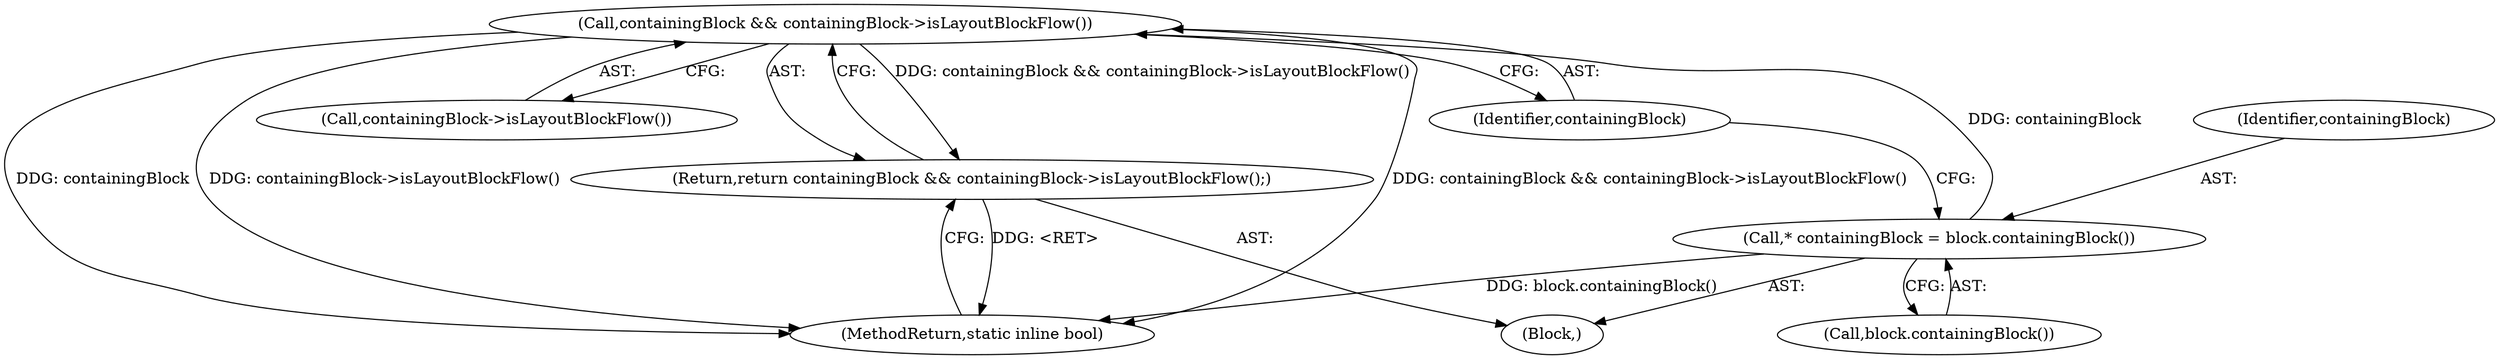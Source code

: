 digraph "1_Chrome_ce70785c73a2b7cf2b34de0d8439ca31929b4743_0@pointer" {
"1000176" [label="(Call,containingBlock && containingBlock->isLayoutBlockFlow())"];
"1000172" [label="(Call,* containingBlock = block.containingBlock())"];
"1000175" [label="(Return,return containingBlock && containingBlock->isLayoutBlockFlow();)"];
"1000178" [label="(Call,containingBlock->isLayoutBlockFlow())"];
"1000177" [label="(Identifier,containingBlock)"];
"1000106" [label="(Block,)"];
"1000176" [label="(Call,containingBlock && containingBlock->isLayoutBlockFlow())"];
"1000173" [label="(Identifier,containingBlock)"];
"1000172" [label="(Call,* containingBlock = block.containingBlock())"];
"1000179" [label="(MethodReturn,static inline bool)"];
"1000174" [label="(Call,block.containingBlock())"];
"1000175" [label="(Return,return containingBlock && containingBlock->isLayoutBlockFlow();)"];
"1000176" -> "1000175"  [label="AST: "];
"1000176" -> "1000177"  [label="CFG: "];
"1000176" -> "1000178"  [label="CFG: "];
"1000177" -> "1000176"  [label="AST: "];
"1000178" -> "1000176"  [label="AST: "];
"1000175" -> "1000176"  [label="CFG: "];
"1000176" -> "1000179"  [label="DDG: containingBlock && containingBlock->isLayoutBlockFlow()"];
"1000176" -> "1000179"  [label="DDG: containingBlock"];
"1000176" -> "1000179"  [label="DDG: containingBlock->isLayoutBlockFlow()"];
"1000176" -> "1000175"  [label="DDG: containingBlock && containingBlock->isLayoutBlockFlow()"];
"1000172" -> "1000176"  [label="DDG: containingBlock"];
"1000172" -> "1000106"  [label="AST: "];
"1000172" -> "1000174"  [label="CFG: "];
"1000173" -> "1000172"  [label="AST: "];
"1000174" -> "1000172"  [label="AST: "];
"1000177" -> "1000172"  [label="CFG: "];
"1000172" -> "1000179"  [label="DDG: block.containingBlock()"];
"1000175" -> "1000106"  [label="AST: "];
"1000179" -> "1000175"  [label="CFG: "];
"1000175" -> "1000179"  [label="DDG: <RET>"];
}
